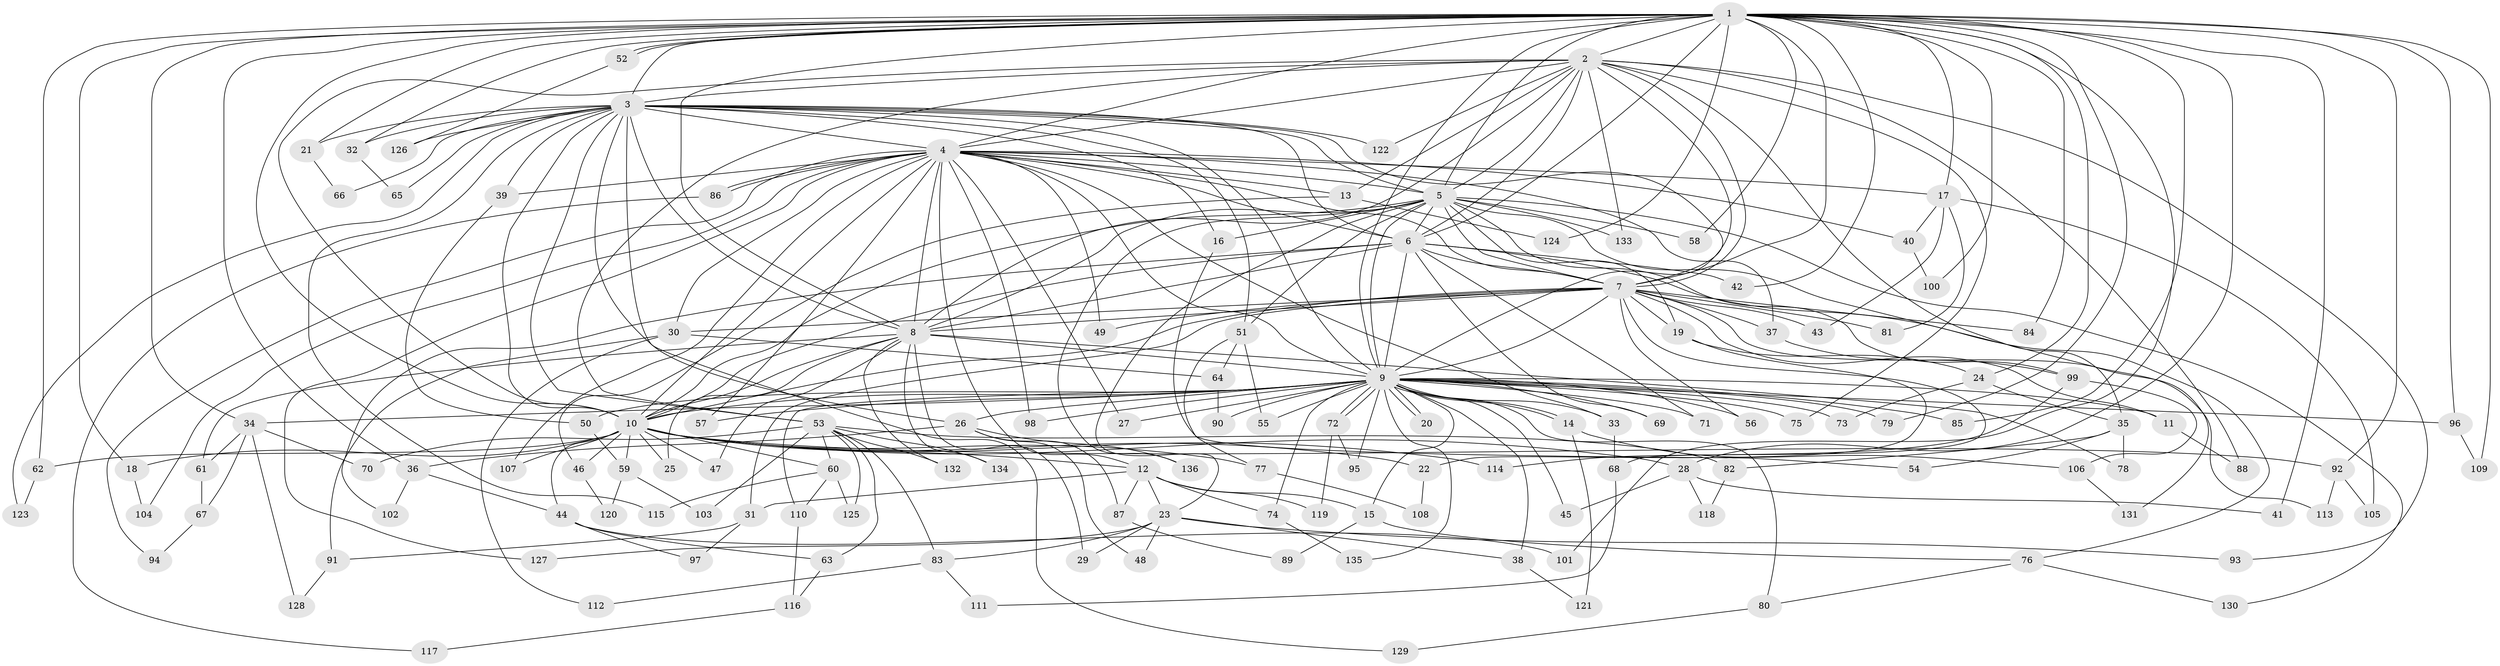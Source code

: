 // Generated by graph-tools (version 1.1) at 2025/49/03/09/25 03:49:32]
// undirected, 136 vertices, 297 edges
graph export_dot {
graph [start="1"]
  node [color=gray90,style=filled];
  1;
  2;
  3;
  4;
  5;
  6;
  7;
  8;
  9;
  10;
  11;
  12;
  13;
  14;
  15;
  16;
  17;
  18;
  19;
  20;
  21;
  22;
  23;
  24;
  25;
  26;
  27;
  28;
  29;
  30;
  31;
  32;
  33;
  34;
  35;
  36;
  37;
  38;
  39;
  40;
  41;
  42;
  43;
  44;
  45;
  46;
  47;
  48;
  49;
  50;
  51;
  52;
  53;
  54;
  55;
  56;
  57;
  58;
  59;
  60;
  61;
  62;
  63;
  64;
  65;
  66;
  67;
  68;
  69;
  70;
  71;
  72;
  73;
  74;
  75;
  76;
  77;
  78;
  79;
  80;
  81;
  82;
  83;
  84;
  85;
  86;
  87;
  88;
  89;
  90;
  91;
  92;
  93;
  94;
  95;
  96;
  97;
  98;
  99;
  100;
  101;
  102;
  103;
  104;
  105;
  106;
  107;
  108;
  109;
  110;
  111;
  112;
  113;
  114;
  115;
  116;
  117;
  118;
  119;
  120;
  121;
  122;
  123;
  124;
  125;
  126;
  127;
  128;
  129;
  130;
  131;
  132;
  133;
  134;
  135;
  136;
  1 -- 2;
  1 -- 3;
  1 -- 4;
  1 -- 5;
  1 -- 6;
  1 -- 7;
  1 -- 8;
  1 -- 9;
  1 -- 10;
  1 -- 17;
  1 -- 18;
  1 -- 21;
  1 -- 24;
  1 -- 28;
  1 -- 32;
  1 -- 34;
  1 -- 36;
  1 -- 41;
  1 -- 42;
  1 -- 52;
  1 -- 52;
  1 -- 58;
  1 -- 62;
  1 -- 79;
  1 -- 84;
  1 -- 85;
  1 -- 92;
  1 -- 96;
  1 -- 100;
  1 -- 101;
  1 -- 109;
  1 -- 124;
  2 -- 3;
  2 -- 4;
  2 -- 5;
  2 -- 6;
  2 -- 7;
  2 -- 8;
  2 -- 9;
  2 -- 10;
  2 -- 13;
  2 -- 35;
  2 -- 53;
  2 -- 75;
  2 -- 88;
  2 -- 93;
  2 -- 122;
  2 -- 133;
  3 -- 4;
  3 -- 5;
  3 -- 6;
  3 -- 7;
  3 -- 8;
  3 -- 9;
  3 -- 10;
  3 -- 16;
  3 -- 21;
  3 -- 26;
  3 -- 32;
  3 -- 39;
  3 -- 51;
  3 -- 53;
  3 -- 65;
  3 -- 66;
  3 -- 115;
  3 -- 122;
  3 -- 123;
  3 -- 126;
  3 -- 129;
  4 -- 5;
  4 -- 6;
  4 -- 7;
  4 -- 8;
  4 -- 9;
  4 -- 10;
  4 -- 12;
  4 -- 13;
  4 -- 17;
  4 -- 27;
  4 -- 30;
  4 -- 33;
  4 -- 37;
  4 -- 39;
  4 -- 40;
  4 -- 49;
  4 -- 57;
  4 -- 86;
  4 -- 86;
  4 -- 94;
  4 -- 98;
  4 -- 104;
  4 -- 107;
  4 -- 127;
  5 -- 6;
  5 -- 7;
  5 -- 8;
  5 -- 9;
  5 -- 10;
  5 -- 16;
  5 -- 19;
  5 -- 23;
  5 -- 51;
  5 -- 58;
  5 -- 99;
  5 -- 130;
  5 -- 131;
  5 -- 133;
  5 -- 136;
  6 -- 7;
  6 -- 8;
  6 -- 9;
  6 -- 10;
  6 -- 42;
  6 -- 69;
  6 -- 71;
  6 -- 76;
  6 -- 102;
  7 -- 8;
  7 -- 9;
  7 -- 10;
  7 -- 11;
  7 -- 19;
  7 -- 30;
  7 -- 31;
  7 -- 37;
  7 -- 43;
  7 -- 49;
  7 -- 56;
  7 -- 68;
  7 -- 81;
  7 -- 84;
  7 -- 113;
  8 -- 9;
  8 -- 10;
  8 -- 25;
  8 -- 29;
  8 -- 47;
  8 -- 61;
  8 -- 78;
  8 -- 132;
  8 -- 134;
  9 -- 10;
  9 -- 11;
  9 -- 14;
  9 -- 14;
  9 -- 15;
  9 -- 20;
  9 -- 20;
  9 -- 26;
  9 -- 27;
  9 -- 33;
  9 -- 34;
  9 -- 38;
  9 -- 45;
  9 -- 50;
  9 -- 55;
  9 -- 56;
  9 -- 57;
  9 -- 69;
  9 -- 71;
  9 -- 72;
  9 -- 72;
  9 -- 73;
  9 -- 74;
  9 -- 75;
  9 -- 79;
  9 -- 80;
  9 -- 85;
  9 -- 90;
  9 -- 95;
  9 -- 96;
  9 -- 98;
  9 -- 110;
  9 -- 135;
  10 -- 12;
  10 -- 18;
  10 -- 22;
  10 -- 25;
  10 -- 28;
  10 -- 44;
  10 -- 46;
  10 -- 47;
  10 -- 59;
  10 -- 60;
  10 -- 62;
  10 -- 77;
  10 -- 92;
  10 -- 107;
  10 -- 114;
  11 -- 88;
  12 -- 15;
  12 -- 23;
  12 -- 31;
  12 -- 74;
  12 -- 87;
  12 -- 119;
  13 -- 46;
  13 -- 124;
  14 -- 106;
  14 -- 121;
  15 -- 76;
  15 -- 89;
  16 -- 54;
  17 -- 40;
  17 -- 43;
  17 -- 81;
  17 -- 105;
  18 -- 104;
  19 -- 22;
  19 -- 24;
  21 -- 66;
  22 -- 108;
  23 -- 29;
  23 -- 38;
  23 -- 48;
  23 -- 83;
  23 -- 93;
  23 -- 127;
  24 -- 35;
  24 -- 73;
  26 -- 36;
  26 -- 48;
  26 -- 87;
  26 -- 136;
  28 -- 41;
  28 -- 45;
  28 -- 118;
  30 -- 64;
  30 -- 91;
  30 -- 112;
  31 -- 91;
  31 -- 97;
  32 -- 65;
  33 -- 68;
  34 -- 61;
  34 -- 67;
  34 -- 70;
  34 -- 128;
  35 -- 54;
  35 -- 78;
  35 -- 82;
  36 -- 44;
  36 -- 102;
  37 -- 99;
  38 -- 121;
  39 -- 50;
  40 -- 100;
  44 -- 63;
  44 -- 97;
  44 -- 101;
  46 -- 120;
  50 -- 59;
  51 -- 55;
  51 -- 64;
  51 -- 77;
  52 -- 126;
  53 -- 60;
  53 -- 63;
  53 -- 70;
  53 -- 82;
  53 -- 83;
  53 -- 103;
  53 -- 125;
  53 -- 132;
  53 -- 134;
  59 -- 103;
  59 -- 120;
  60 -- 110;
  60 -- 115;
  60 -- 125;
  61 -- 67;
  62 -- 123;
  63 -- 116;
  64 -- 90;
  67 -- 94;
  68 -- 111;
  72 -- 95;
  72 -- 119;
  74 -- 135;
  76 -- 80;
  76 -- 130;
  77 -- 108;
  80 -- 129;
  82 -- 118;
  83 -- 111;
  83 -- 112;
  86 -- 117;
  87 -- 89;
  91 -- 128;
  92 -- 105;
  92 -- 113;
  96 -- 109;
  99 -- 106;
  99 -- 114;
  106 -- 131;
  110 -- 116;
  116 -- 117;
}
